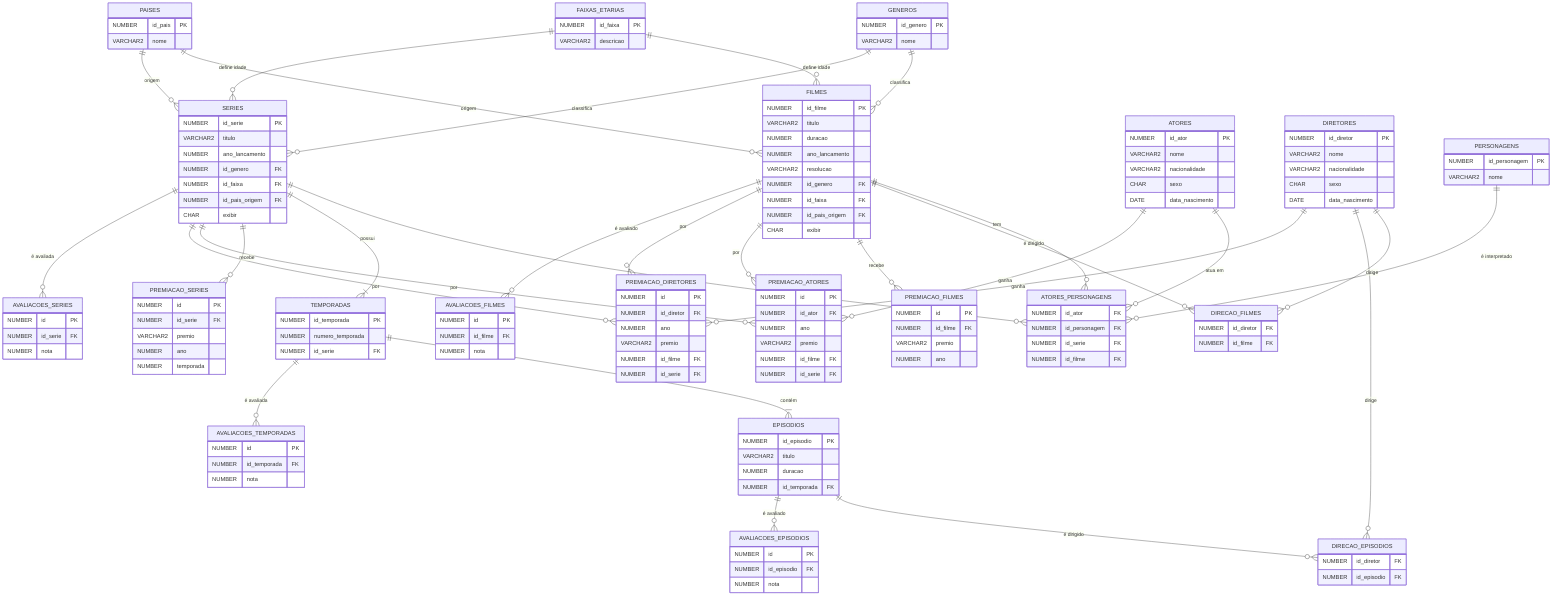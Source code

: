erDiagram
    %% Entidades principais
    FILMES {
        NUMBER id_filme PK
        VARCHAR2 titulo
        NUMBER duracao
        NUMBER ano_lancamento
        VARCHAR2 resolucao
        NUMBER id_genero FK
        NUMBER id_faixa FK
        NUMBER id_pais_origem FK
        CHAR exibir
    }
    
    SERIES {
        NUMBER id_serie PK
        VARCHAR2 titulo
        NUMBER ano_lancamento
        NUMBER id_genero FK
        NUMBER id_faixa FK
        NUMBER id_pais_origem FK
        CHAR exibir
    }
    
    TEMPORADAS {
        NUMBER id_temporada PK
        NUMBER numero_temporada
        NUMBER id_serie FK
    }
    
    EPISODIOS {
        NUMBER id_episodio PK
        VARCHAR2 titulo
        NUMBER duracao
        NUMBER id_temporada FK
    }
    
    %% Entidades de apoio
    GENEROS {
        NUMBER id_genero PK
        VARCHAR2 nome
    }
    
    FAIXAS_ETARIAS {
        NUMBER id_faixa PK
        VARCHAR2 descricao
    }
    
    PAISES {
        NUMBER id_pais PK
        VARCHAR2 nome
    }
    
    %% Pessoas
    ATORES {
        NUMBER id_ator PK
        VARCHAR2 nome
        VARCHAR2 nacionalidade
        CHAR sexo
        DATE data_nascimento
    }
    
    DIRETORES {
        NUMBER id_diretor PK
        VARCHAR2 nome
        VARCHAR2 nacionalidade
        CHAR sexo
        DATE data_nascimento
    }
    
    PERSONAGENS {
        NUMBER id_personagem PK
        VARCHAR2 nome
    }
    
    %% Tabelas associativas
    ATORES_PERSONAGENS {
        NUMBER id_ator FK
        NUMBER id_personagem FK
        NUMBER id_serie FK
        NUMBER id_filme FK
    }
    
    DIRECAO_FILMES {
        NUMBER id_diretor FK
        NUMBER id_filme FK
    }
    
    DIRECAO_EPISODIOS {
        NUMBER id_diretor FK
        NUMBER id_episodio FK
    }
    
    %% Premiações
    PREMIACAO_FILMES {
        NUMBER id PK
        NUMBER id_filme FK
        VARCHAR2 premio
        NUMBER ano
    }
    
    PREMIACAO_SERIES {
        NUMBER id PK
        NUMBER id_serie FK
        VARCHAR2 premio
        NUMBER ano
        NUMBER temporada
    }
    
    PREMIACAO_ATORES {
        NUMBER id PK
        NUMBER id_ator FK
        NUMBER ano
        VARCHAR2 premio
        NUMBER id_filme FK
        NUMBER id_serie FK
    }
    
    PREMIACAO_DIRETORES {
        NUMBER id PK
        NUMBER id_diretor FK
        NUMBER ano
        VARCHAR2 premio
        NUMBER id_filme FK
        NUMBER id_serie FK
    }
    
    %% Avaliações
    AVALIACOES_FILMES {
        NUMBER id PK
        NUMBER id_filme FK
        NUMBER nota
    }
    
    AVALIACOES_SERIES {
        NUMBER id PK
        NUMBER id_serie FK
        NUMBER nota
    }
    
    AVALIACOES_TEMPORADAS {
        NUMBER id PK
        NUMBER id_temporada FK
        NUMBER nota
    }
    
    AVALIACOES_EPISODIOS {
        NUMBER id PK
        NUMBER id_episodio FK
        NUMBER nota
    }
    
    %% Relacionamentos principais
    FILMES ||--o{ ATORES_PERSONAGENS : "tem"
    SERIES ||--o{ ATORES_PERSONAGENS : "tem"
    ATORES ||--o{ ATORES_PERSONAGENS : "atua em"
    PERSONAGENS ||--o{ ATORES_PERSONAGENS : "é interpretado"
    
    FILMES ||--o{ DIRECAO_FILMES : "é dirigido"
    DIRETORES ||--o{ DIRECAO_FILMES : "dirige"
    
    EPISODIOS ||--o{ DIRECAO_EPISODIOS : "é dirigido"
    DIRETORES ||--o{ DIRECAO_EPISODIOS : "dirige"
    
    SERIES ||--|{ TEMPORADAS : "possui"
    TEMPORADAS ||--|{ EPISODIOS : "contém"
    
    %% Relacionamentos com tabelas de apoio
    GENEROS ||--o{ FILMES : "classifica"
    GENEROS ||--o{ SERIES : "classifica"
    
    FAIXAS_ETARIAS ||--o{ FILMES : "define idade"
    FAIXAS_ETARIAS ||--o{ SERIES : "define idade"
    
    PAISES ||--o{ FILMES : "origem"
    PAISES ||--o{ SERIES : "origem"
    
    %% Relacionamentos de premiação
    FILMES ||--o{ PREMIACAO_FILMES : "recebe"
    SERIES ||--o{ PREMIACAO_SERIES : "recebe"
    
    ATORES ||--o{ PREMIACAO_ATORES : "ganha"
    FILMES ||--o{ PREMIACAO_ATORES : "por"
    SERIES ||--o{ PREMIACAO_ATORES : "por"
    
    DIRETORES ||--o{ PREMIACAO_DIRETORES : "ganha"
    FILMES ||--o{ PREMIACAO_DIRETORES : "por"
    SERIES ||--o{ PREMIACAO_DIRETORES : "por"
    
    %% Relacionamentos de avaliação
    FILMES ||--o{ AVALIACOES_FILMES : "é avaliado"
    SERIES ||--o{ AVALIACOES_SERIES : "é avaliada"
    TEMPORADAS ||--o{ AVALIACOES_TEMPORADAS : "é avaliada"
    EPISODIOS ||--o{ AVALIACOES_EPISODIOS : "é avaliado"